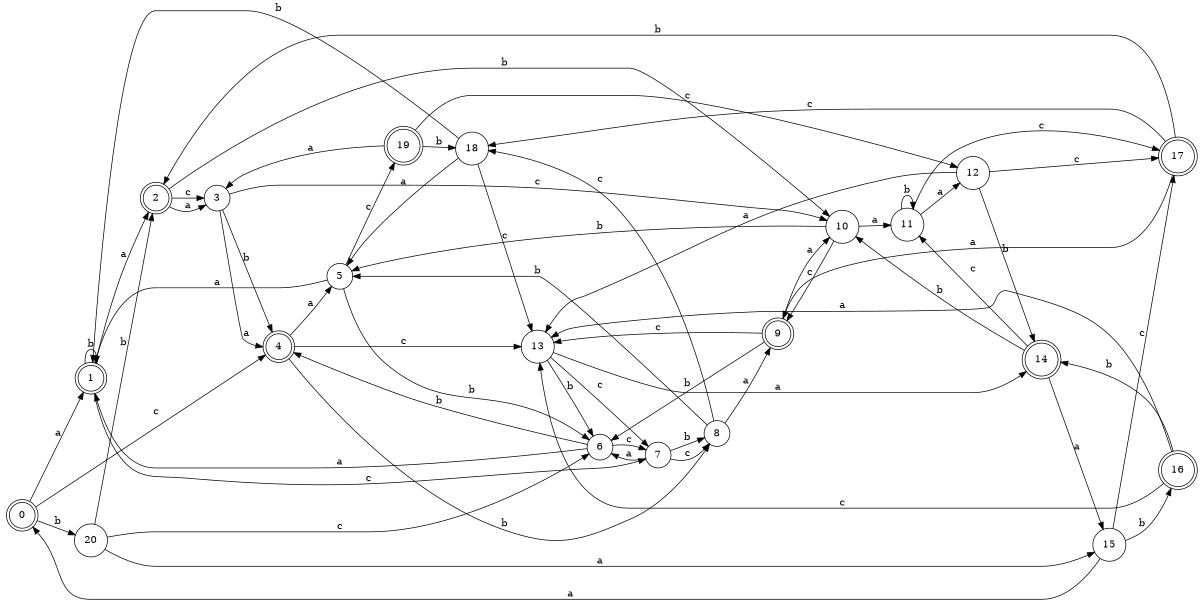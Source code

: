 digraph n17_9 {
__start0 [label="" shape="none"];

rankdir=LR;
size="8,5";

s0 [style="rounded,filled", color="black", fillcolor="white" shape="doublecircle", label="0"];
s1 [style="rounded,filled", color="black", fillcolor="white" shape="doublecircle", label="1"];
s2 [style="rounded,filled", color="black", fillcolor="white" shape="doublecircle", label="2"];
s3 [style="filled", color="black", fillcolor="white" shape="circle", label="3"];
s4 [style="rounded,filled", color="black", fillcolor="white" shape="doublecircle", label="4"];
s5 [style="filled", color="black", fillcolor="white" shape="circle", label="5"];
s6 [style="filled", color="black", fillcolor="white" shape="circle", label="6"];
s7 [style="filled", color="black", fillcolor="white" shape="circle", label="7"];
s8 [style="filled", color="black", fillcolor="white" shape="circle", label="8"];
s9 [style="rounded,filled", color="black", fillcolor="white" shape="doublecircle", label="9"];
s10 [style="filled", color="black", fillcolor="white" shape="circle", label="10"];
s11 [style="filled", color="black", fillcolor="white" shape="circle", label="11"];
s12 [style="filled", color="black", fillcolor="white" shape="circle", label="12"];
s13 [style="filled", color="black", fillcolor="white" shape="circle", label="13"];
s14 [style="rounded,filled", color="black", fillcolor="white" shape="doublecircle", label="14"];
s15 [style="filled", color="black", fillcolor="white" shape="circle", label="15"];
s16 [style="rounded,filled", color="black", fillcolor="white" shape="doublecircle", label="16"];
s17 [style="rounded,filled", color="black", fillcolor="white" shape="doublecircle", label="17"];
s18 [style="filled", color="black", fillcolor="white" shape="circle", label="18"];
s19 [style="rounded,filled", color="black", fillcolor="white" shape="doublecircle", label="19"];
s20 [style="filled", color="black", fillcolor="white" shape="circle", label="20"];
s0 -> s1 [label="a"];
s0 -> s20 [label="b"];
s0 -> s4 [label="c"];
s1 -> s2 [label="a"];
s1 -> s1 [label="b"];
s1 -> s7 [label="c"];
s2 -> s3 [label="a"];
s2 -> s10 [label="b"];
s2 -> s3 [label="c"];
s3 -> s4 [label="a"];
s3 -> s4 [label="b"];
s3 -> s10 [label="c"];
s4 -> s5 [label="a"];
s4 -> s8 [label="b"];
s4 -> s13 [label="c"];
s5 -> s1 [label="a"];
s5 -> s6 [label="b"];
s5 -> s19 [label="c"];
s6 -> s1 [label="a"];
s6 -> s4 [label="b"];
s6 -> s7 [label="c"];
s7 -> s6 [label="a"];
s7 -> s8 [label="b"];
s7 -> s8 [label="c"];
s8 -> s9 [label="a"];
s8 -> s5 [label="b"];
s8 -> s18 [label="c"];
s9 -> s10 [label="a"];
s9 -> s6 [label="b"];
s9 -> s13 [label="c"];
s10 -> s11 [label="a"];
s10 -> s5 [label="b"];
s10 -> s9 [label="c"];
s11 -> s12 [label="a"];
s11 -> s11 [label="b"];
s11 -> s17 [label="c"];
s12 -> s13 [label="a"];
s12 -> s14 [label="b"];
s12 -> s17 [label="c"];
s13 -> s14 [label="a"];
s13 -> s6 [label="b"];
s13 -> s7 [label="c"];
s14 -> s15 [label="a"];
s14 -> s10 [label="b"];
s14 -> s11 [label="c"];
s15 -> s0 [label="a"];
s15 -> s16 [label="b"];
s15 -> s17 [label="c"];
s16 -> s13 [label="a"];
s16 -> s14 [label="b"];
s16 -> s13 [label="c"];
s17 -> s9 [label="a"];
s17 -> s2 [label="b"];
s17 -> s18 [label="c"];
s18 -> s5 [label="a"];
s18 -> s1 [label="b"];
s18 -> s13 [label="c"];
s19 -> s3 [label="a"];
s19 -> s18 [label="b"];
s19 -> s12 [label="c"];
s20 -> s15 [label="a"];
s20 -> s2 [label="b"];
s20 -> s6 [label="c"];

}